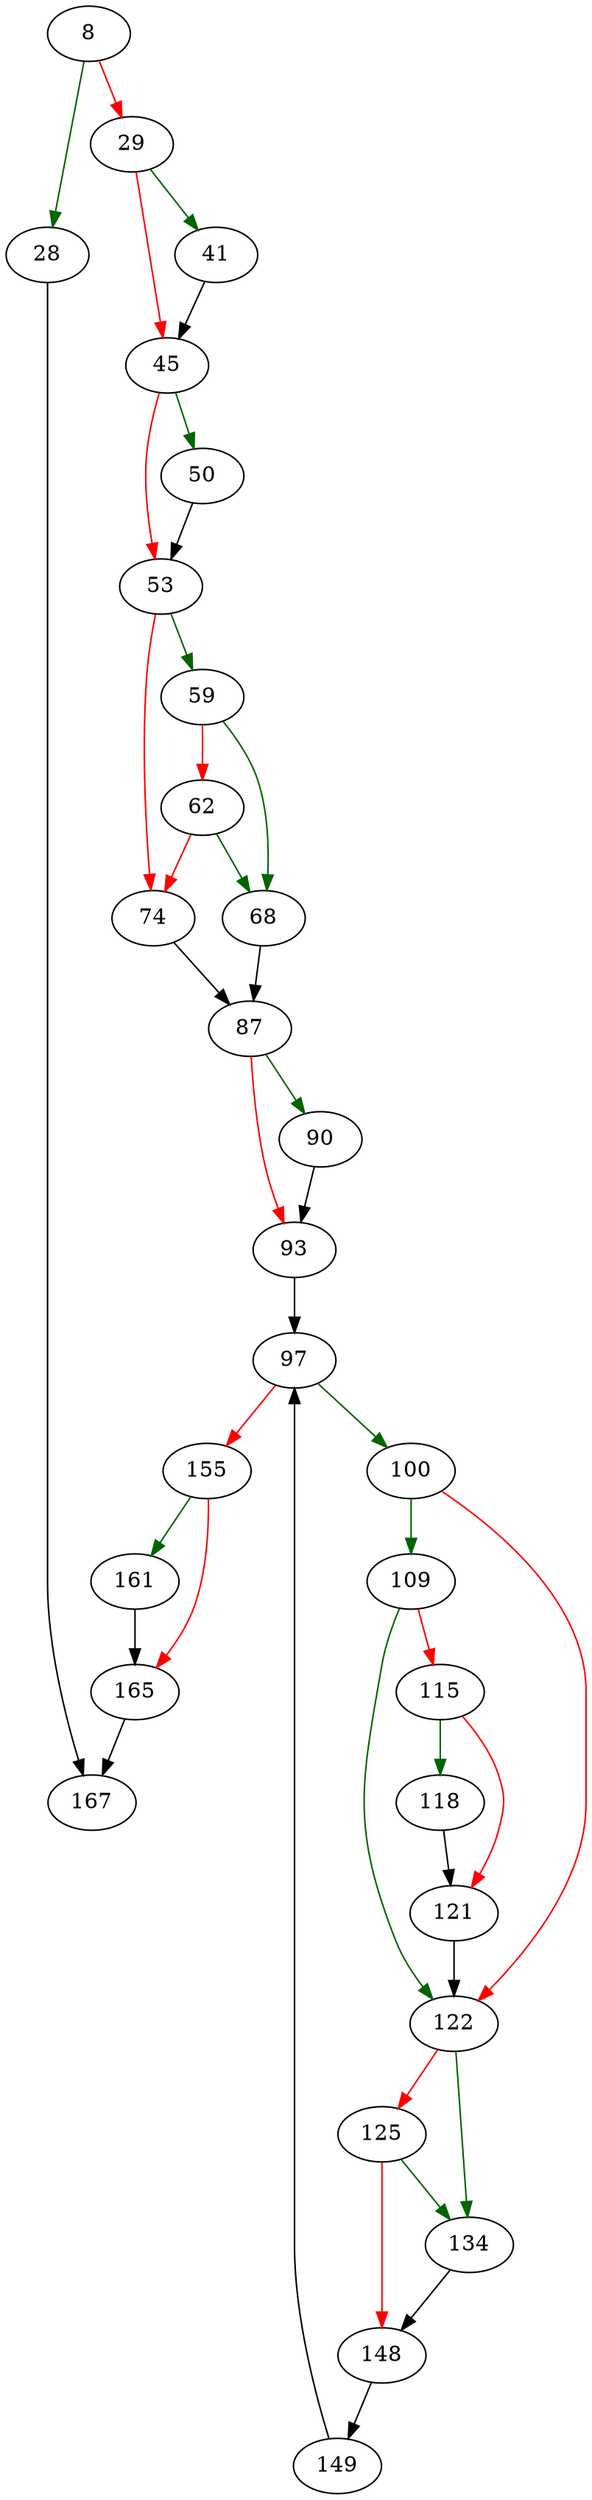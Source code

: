 strict digraph "sqlite3OpenTableAndIndices" {
	// Node definitions.
	8 [entry=true];
	28;
	29;
	167;
	41;
	45;
	50;
	53;
	59;
	74;
	68;
	62;
	87;
	90;
	93;
	97;
	100;
	155;
	109;
	122;
	115;
	118;
	121;
	134;
	125;
	148;
	149;
	161;
	165;

	// Edge definitions.
	8 -> 28 [
		color=darkgreen
		cond=true
	];
	8 -> 29 [
		color=red
		cond=false
	];
	28 -> 167;
	29 -> 41 [
		color=darkgreen
		cond=true
	];
	29 -> 45 [
		color=red
		cond=false
	];
	41 -> 45;
	45 -> 50 [
		color=darkgreen
		cond=true
	];
	45 -> 53 [
		color=red
		cond=false
	];
	50 -> 53;
	53 -> 59 [
		color=darkgreen
		cond=true
	];
	53 -> 74 [
		color=red
		cond=false
	];
	59 -> 68 [
		color=darkgreen
		cond=true
	];
	59 -> 62 [
		color=red
		cond=false
	];
	74 -> 87;
	68 -> 87;
	62 -> 74 [
		color=red
		cond=false
	];
	62 -> 68 [
		color=darkgreen
		cond=true
	];
	87 -> 90 [
		color=darkgreen
		cond=true
	];
	87 -> 93 [
		color=red
		cond=false
	];
	90 -> 93;
	93 -> 97;
	97 -> 100 [
		color=darkgreen
		cond=true
	];
	97 -> 155 [
		color=red
		cond=false
	];
	100 -> 109 [
		color=darkgreen
		cond=true
	];
	100 -> 122 [
		color=red
		cond=false
	];
	155 -> 161 [
		color=darkgreen
		cond=true
	];
	155 -> 165 [
		color=red
		cond=false
	];
	109 -> 122 [
		color=darkgreen
		cond=true
	];
	109 -> 115 [
		color=red
		cond=false
	];
	122 -> 134 [
		color=darkgreen
		cond=true
	];
	122 -> 125 [
		color=red
		cond=false
	];
	115 -> 118 [
		color=darkgreen
		cond=true
	];
	115 -> 121 [
		color=red
		cond=false
	];
	118 -> 121;
	121 -> 122;
	134 -> 148;
	125 -> 134 [
		color=darkgreen
		cond=true
	];
	125 -> 148 [
		color=red
		cond=false
	];
	148 -> 149;
	149 -> 97;
	161 -> 165;
	165 -> 167;
}